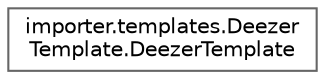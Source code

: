 digraph "Graphical Class Hierarchy"
{
 // LATEX_PDF_SIZE
  bgcolor="transparent";
  edge [fontname=Helvetica,fontsize=10,labelfontname=Helvetica,labelfontsize=10];
  node [fontname=Helvetica,fontsize=10,shape=box,height=0.2,width=0.4];
  rankdir="LR";
  Node0 [id="Node000000",label="importer.templates.Deezer\lTemplate.DeezerTemplate",height=0.2,width=0.4,color="grey40", fillcolor="white", style="filled",URL="$classimporter_1_1templates_1_1_deezer_template_1_1_deezer_template.html",tooltip=" "];
}
